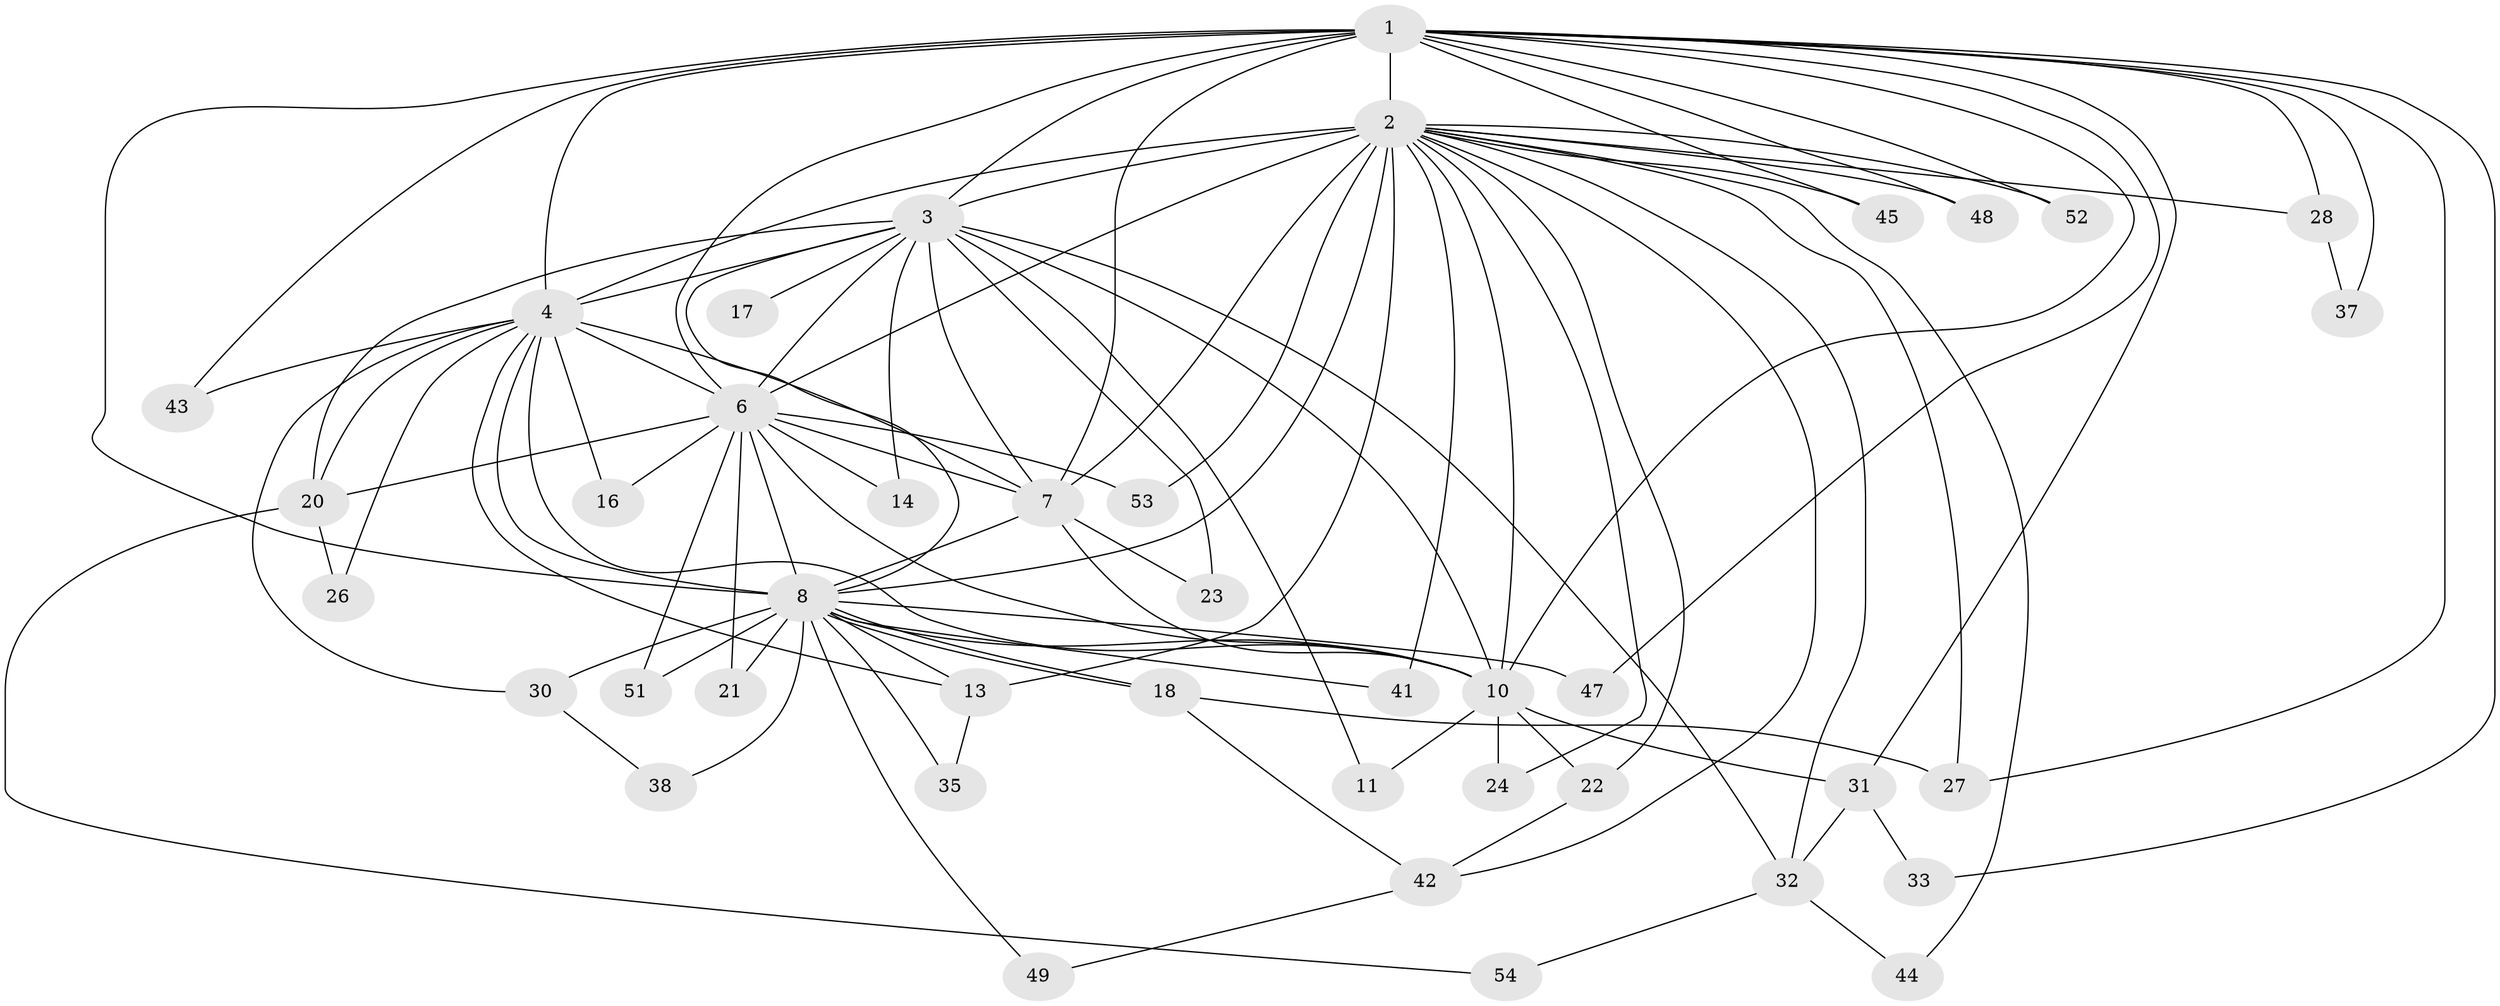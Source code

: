 // Generated by graph-tools (version 1.1) at 2025/51/02/27/25 19:51:51]
// undirected, 41 vertices, 98 edges
graph export_dot {
graph [start="1"]
  node [color=gray90,style=filled];
  1 [super="+5"];
  2 [super="+9"];
  3 [super="+12"];
  4 [super="+19"];
  6 [super="+40"];
  7 [super="+29"];
  8 [super="+15"];
  10 [super="+25"];
  11;
  13 [super="+39"];
  14;
  16;
  17;
  18 [super="+36"];
  20 [super="+50"];
  21;
  22 [super="+46"];
  23;
  24;
  26;
  27;
  28;
  30;
  31;
  32 [super="+34"];
  33;
  35;
  37;
  38;
  41;
  42;
  43;
  44;
  45;
  47;
  48;
  49;
  51;
  52;
  53;
  54;
  1 -- 2 [weight=4];
  1 -- 3 [weight=2];
  1 -- 4 [weight=2];
  1 -- 6 [weight=2];
  1 -- 7 [weight=2];
  1 -- 8 [weight=3];
  1 -- 10 [weight=2];
  1 -- 31;
  1 -- 37;
  1 -- 43;
  1 -- 47;
  1 -- 33;
  1 -- 45;
  1 -- 48;
  1 -- 52;
  1 -- 27;
  1 -- 28;
  2 -- 3 [weight=2];
  2 -- 4 [weight=2];
  2 -- 6 [weight=3];
  2 -- 7 [weight=3];
  2 -- 8 [weight=2];
  2 -- 10 [weight=2];
  2 -- 22;
  2 -- 27;
  2 -- 28;
  2 -- 32;
  2 -- 42;
  2 -- 44;
  2 -- 45;
  2 -- 48;
  2 -- 52;
  2 -- 53;
  2 -- 41;
  2 -- 13;
  2 -- 24;
  3 -- 4;
  3 -- 6;
  3 -- 7;
  3 -- 8;
  3 -- 10;
  3 -- 11;
  3 -- 14;
  3 -- 17 [weight=2];
  3 -- 23;
  3 -- 20;
  3 -- 32;
  4 -- 6;
  4 -- 7 [weight=2];
  4 -- 8;
  4 -- 10;
  4 -- 13;
  4 -- 16;
  4 -- 20;
  4 -- 26;
  4 -- 30;
  4 -- 43;
  6 -- 7;
  6 -- 8;
  6 -- 10 [weight=2];
  6 -- 14;
  6 -- 16;
  6 -- 21;
  6 -- 53;
  6 -- 20;
  6 -- 51;
  7 -- 8;
  7 -- 10;
  7 -- 23;
  8 -- 10;
  8 -- 18;
  8 -- 18;
  8 -- 21;
  8 -- 30;
  8 -- 35;
  8 -- 38;
  8 -- 41;
  8 -- 47;
  8 -- 51;
  8 -- 49;
  8 -- 13;
  10 -- 11;
  10 -- 22;
  10 -- 24;
  10 -- 31;
  13 -- 35;
  18 -- 27;
  18 -- 42;
  20 -- 26;
  20 -- 54;
  22 -- 42;
  28 -- 37;
  30 -- 38;
  31 -- 32;
  31 -- 33;
  32 -- 44;
  32 -- 54;
  42 -- 49;
}
